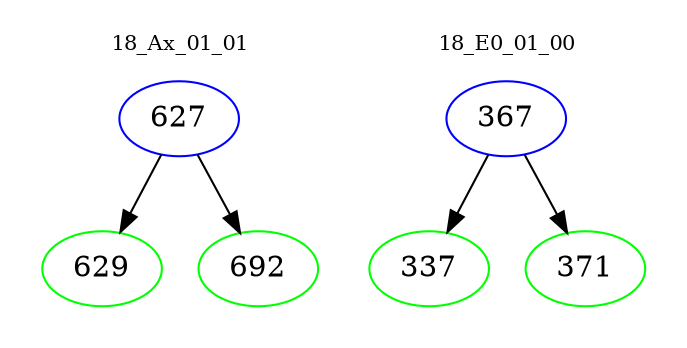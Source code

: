 digraph{
subgraph cluster_0 {
color = white
label = "18_Ax_01_01";
fontsize=10;
T0_627 [label="627", color="blue"]
T0_627 -> T0_629 [color="black"]
T0_629 [label="629", color="green"]
T0_627 -> T0_692 [color="black"]
T0_692 [label="692", color="green"]
}
subgraph cluster_1 {
color = white
label = "18_E0_01_00";
fontsize=10;
T1_367 [label="367", color="blue"]
T1_367 -> T1_337 [color="black"]
T1_337 [label="337", color="green"]
T1_367 -> T1_371 [color="black"]
T1_371 [label="371", color="green"]
}
}
